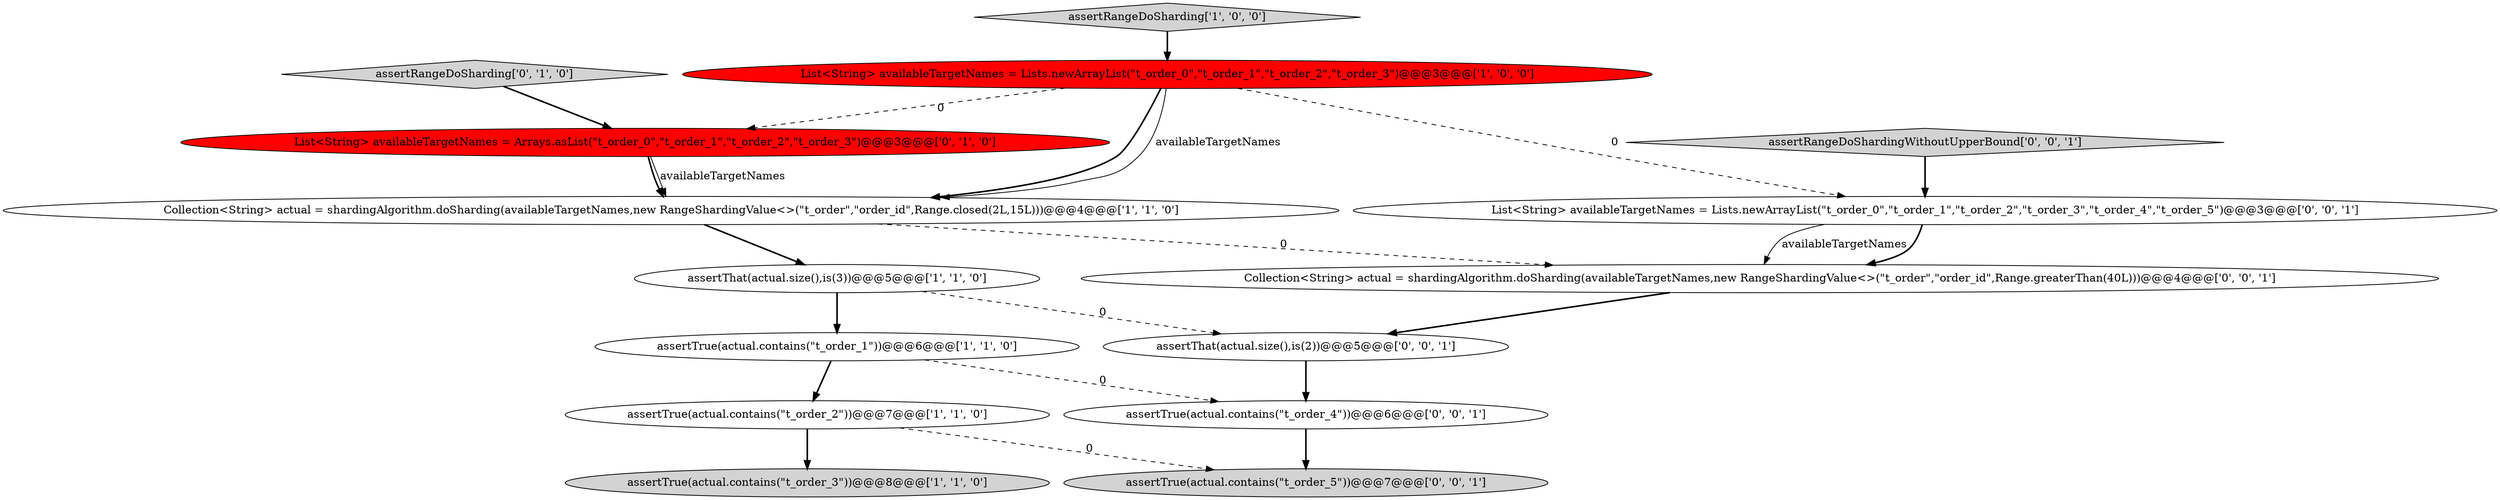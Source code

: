 digraph {
7 [style = filled, label = "List<String> availableTargetNames = Arrays.asList(\"t_order_0\",\"t_order_1\",\"t_order_2\",\"t_order_3\")@@@3@@@['0', '1', '0']", fillcolor = red, shape = ellipse image = "AAA1AAABBB2BBB"];
5 [style = filled, label = "assertThat(actual.size(),is(3))@@@5@@@['1', '1', '0']", fillcolor = white, shape = ellipse image = "AAA0AAABBB1BBB"];
3 [style = filled, label = "assertRangeDoSharding['1', '0', '0']", fillcolor = lightgray, shape = diamond image = "AAA0AAABBB1BBB"];
1 [style = filled, label = "List<String> availableTargetNames = Lists.newArrayList(\"t_order_0\",\"t_order_1\",\"t_order_2\",\"t_order_3\")@@@3@@@['1', '0', '0']", fillcolor = red, shape = ellipse image = "AAA1AAABBB1BBB"];
2 [style = filled, label = "assertTrue(actual.contains(\"t_order_3\"))@@@8@@@['1', '1', '0']", fillcolor = lightgray, shape = ellipse image = "AAA0AAABBB1BBB"];
6 [style = filled, label = "Collection<String> actual = shardingAlgorithm.doSharding(availableTargetNames,new RangeShardingValue<>(\"t_order\",\"order_id\",Range.closed(2L,15L)))@@@4@@@['1', '1', '0']", fillcolor = white, shape = ellipse image = "AAA0AAABBB1BBB"];
12 [style = filled, label = "assertTrue(actual.contains(\"t_order_5\"))@@@7@@@['0', '0', '1']", fillcolor = lightgray, shape = ellipse image = "AAA0AAABBB3BBB"];
14 [style = filled, label = "assertThat(actual.size(),is(2))@@@5@@@['0', '0', '1']", fillcolor = white, shape = ellipse image = "AAA0AAABBB3BBB"];
10 [style = filled, label = "assertRangeDoShardingWithoutUpperBound['0', '0', '1']", fillcolor = lightgray, shape = diamond image = "AAA0AAABBB3BBB"];
13 [style = filled, label = "List<String> availableTargetNames = Lists.newArrayList(\"t_order_0\",\"t_order_1\",\"t_order_2\",\"t_order_3\",\"t_order_4\",\"t_order_5\")@@@3@@@['0', '0', '1']", fillcolor = white, shape = ellipse image = "AAA0AAABBB3BBB"];
9 [style = filled, label = "Collection<String> actual = shardingAlgorithm.doSharding(availableTargetNames,new RangeShardingValue<>(\"t_order\",\"order_id\",Range.greaterThan(40L)))@@@4@@@['0', '0', '1']", fillcolor = white, shape = ellipse image = "AAA0AAABBB3BBB"];
11 [style = filled, label = "assertTrue(actual.contains(\"t_order_4\"))@@@6@@@['0', '0', '1']", fillcolor = white, shape = ellipse image = "AAA0AAABBB3BBB"];
0 [style = filled, label = "assertTrue(actual.contains(\"t_order_1\"))@@@6@@@['1', '1', '0']", fillcolor = white, shape = ellipse image = "AAA0AAABBB1BBB"];
4 [style = filled, label = "assertTrue(actual.contains(\"t_order_2\"))@@@7@@@['1', '1', '0']", fillcolor = white, shape = ellipse image = "AAA0AAABBB1BBB"];
8 [style = filled, label = "assertRangeDoSharding['0', '1', '0']", fillcolor = lightgray, shape = diamond image = "AAA0AAABBB2BBB"];
5->14 [style = dashed, label="0"];
3->1 [style = bold, label=""];
13->9 [style = solid, label="availableTargetNames"];
6->9 [style = dashed, label="0"];
11->12 [style = bold, label=""];
0->11 [style = dashed, label="0"];
4->2 [style = bold, label=""];
8->7 [style = bold, label=""];
4->12 [style = dashed, label="0"];
1->13 [style = dashed, label="0"];
6->5 [style = bold, label=""];
1->6 [style = bold, label=""];
5->0 [style = bold, label=""];
10->13 [style = bold, label=""];
0->4 [style = bold, label=""];
1->6 [style = solid, label="availableTargetNames"];
7->6 [style = bold, label=""];
9->14 [style = bold, label=""];
13->9 [style = bold, label=""];
1->7 [style = dashed, label="0"];
14->11 [style = bold, label=""];
7->6 [style = solid, label="availableTargetNames"];
}
